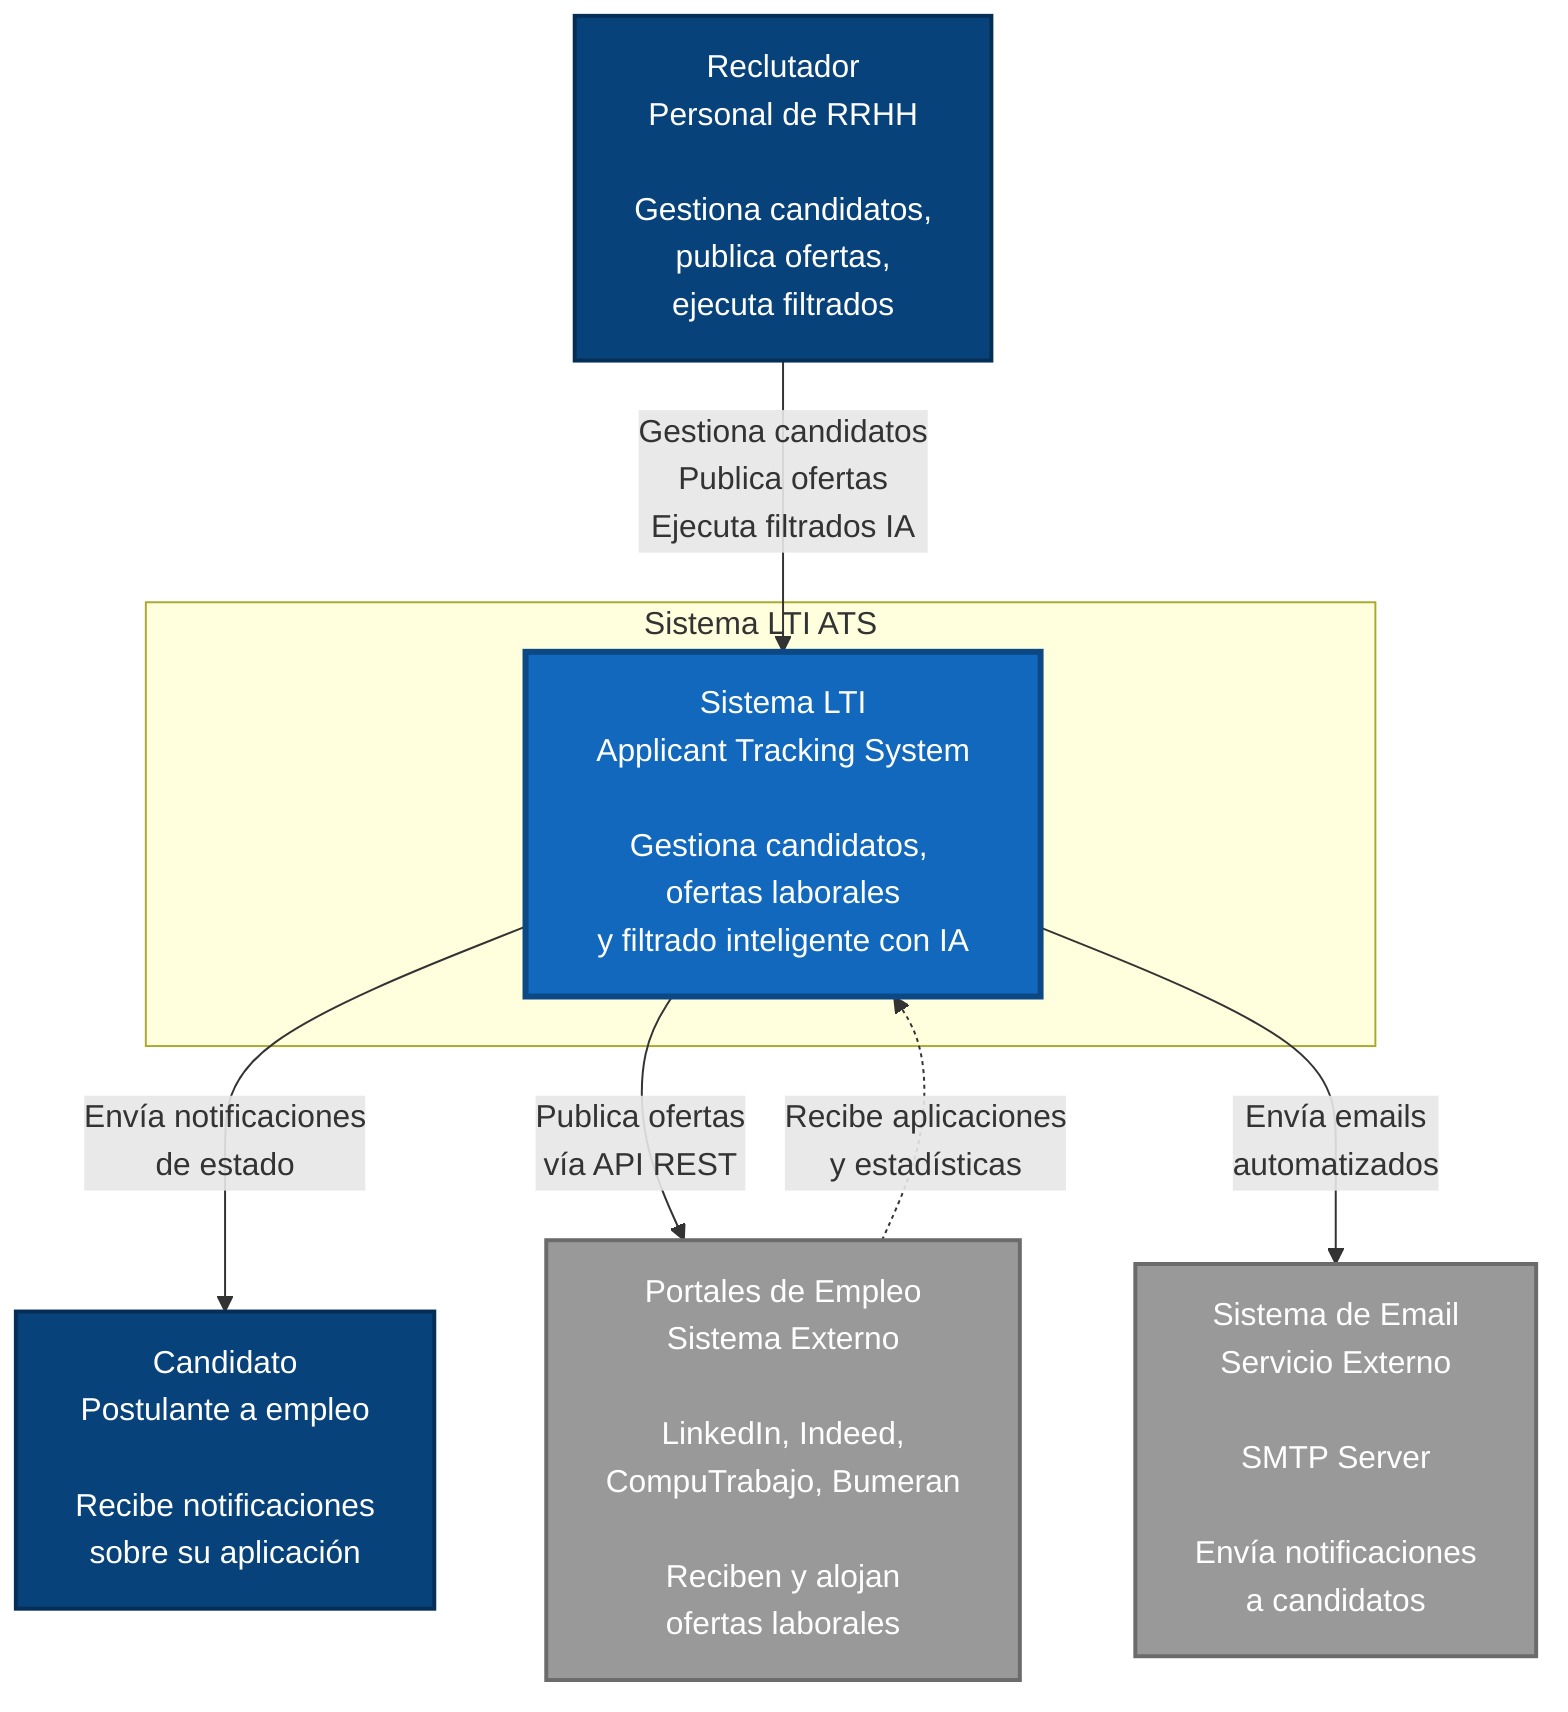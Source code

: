 ---
config:
  layout: dagre
---
flowchart TB
 subgraph s1["Sistema LTI ATS"]
        SISTEMA["Sistema LTI<br>Applicant Tracking System<br><br>Gestiona candidatos, ofertas laborales<br>y filtrado inteligente con IA"]
  end
    RECLUTADOR["Reclutador<br>Personal de RRHH<br><br>Gestiona candidatos,<br>publica ofertas,<br>ejecuta filtrados"] -- Gestiona candidatos<br>Publica ofertas<br>Ejecuta filtrados IA --> SISTEMA
    SISTEMA -- Envía notificaciones<br>de estado --> CANDIDATO["Candidato<br>Postulante a empleo<br><br>Recibe notificaciones<br>sobre su aplicación"]
    SISTEMA -- Publica ofertas<br>vía API REST --> PORTALES["Portales de Empleo<br>Sistema Externo<br><br>LinkedIn, Indeed,<br>CompuTrabajo, Bumeran<br><br>Reciben y alojan<br>ofertas laborales"]
    SISTEMA -- Envía emails<br>automatizados --> EMAIL["Sistema de Email<br>Servicio Externo<br><br>SMTP Server<br><br>Envía notificaciones<br>a candidatos"]
    PORTALES -. Recibe aplicaciones<br>y estadísticas .-> SISTEMA
     SISTEMA:::systemStyle
     RECLUTADOR:::personStyle
     CANDIDATO:::personStyle
     PORTALES:::externalStyle
     EMAIL:::externalStyle
    classDef systemStyle fill:#1168bd,stroke:#0b4884,stroke-width:3px,color:#ffffff
    classDef personStyle fill:#08427b,stroke:#052e56,stroke-width:2px,color:#ffffff
    classDef externalStyle fill:#999999,stroke:#6b6b6b,stroke-width:2px,color:#ffffff